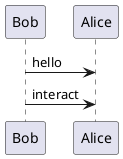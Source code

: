 {
  "sha1": "tbmqd53kbrq7lucknak04xz0wqf1qco",
  "insertion": {
    "when": "2024-06-04T17:28:46.053Z",
    "user": "plantuml@gmail.com"
  }
}
@startuml
participant Bob [[http://www.yahoo.com]]
participant Alice [[latex://interaction1]]
Bob -> Alice [[http://www.google.com]] : hello
Bob -> Alice [[latex://resource-interaction]] : interact
@enduml
